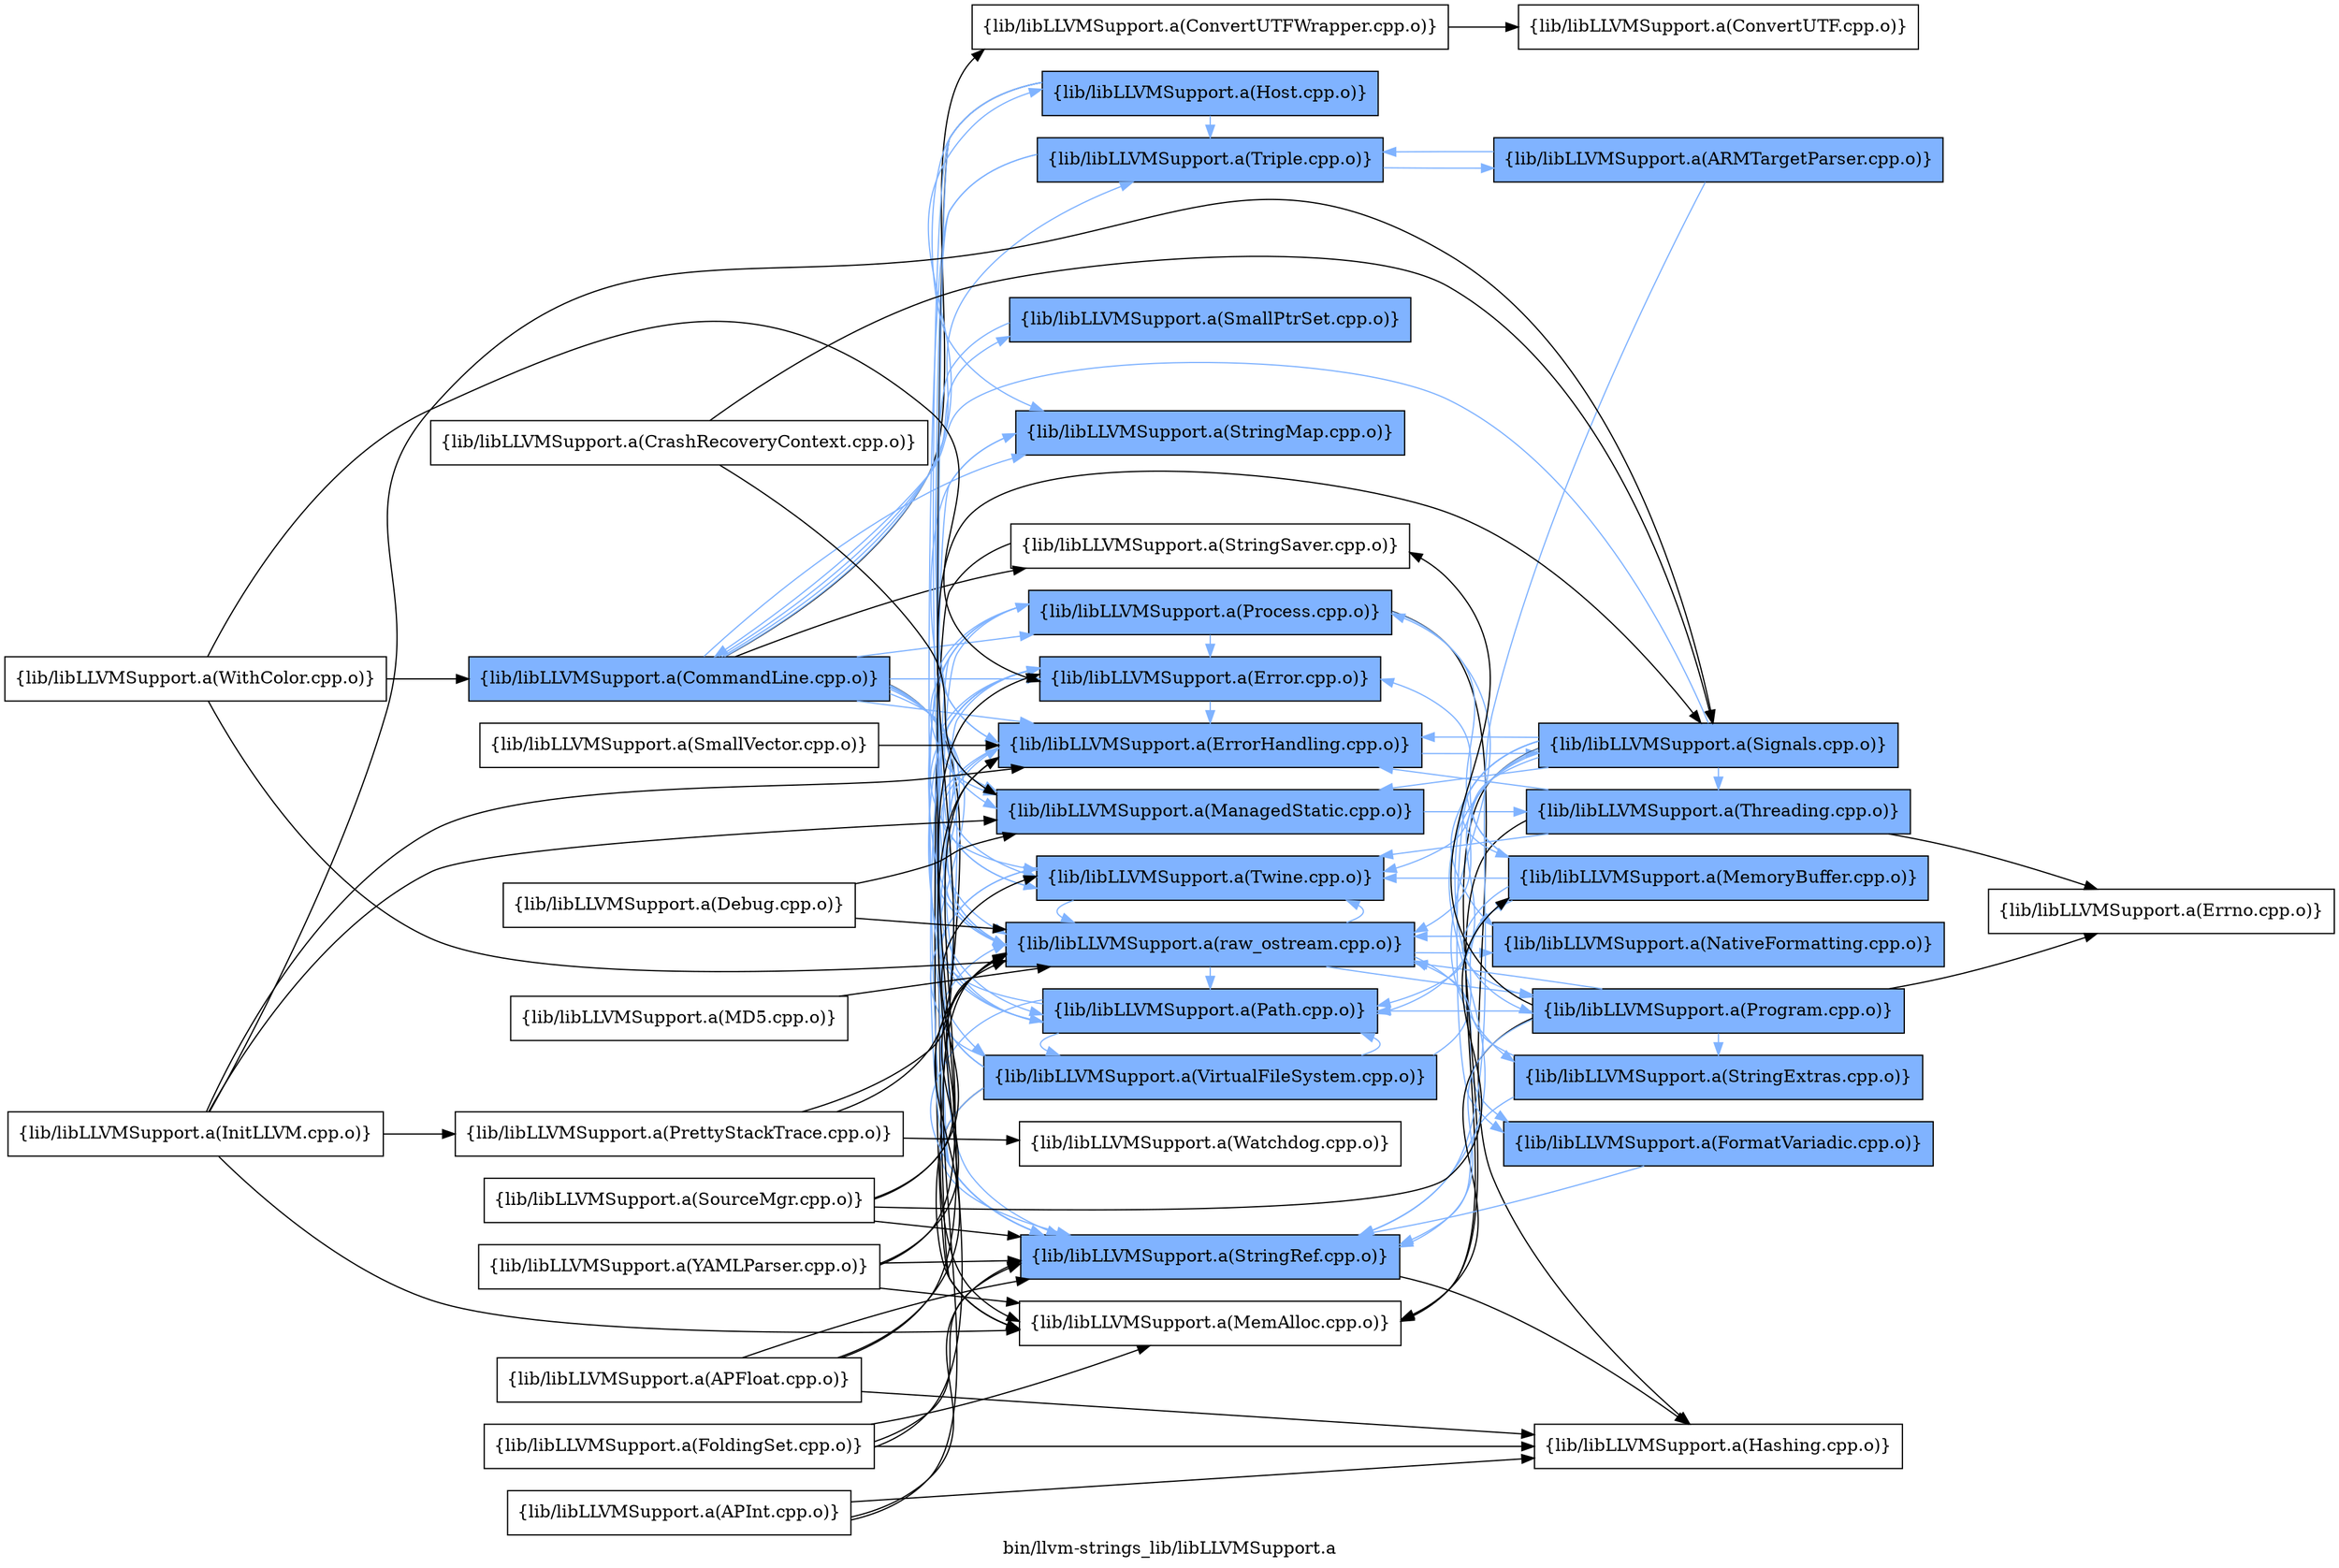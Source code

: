 digraph "bin/llvm-strings_lib/libLLVMSupport.a" {
	label="bin/llvm-strings_lib/libLLVMSupport.a";
	rankdir=LR;
	{ rank=same; Node0x56175b4d5e28;  }
	{ rank=same; Node0x56175b4d5158; Node0x56175b4d7598; Node0x56175b4d6418; Node0x56175b4d51a8; Node0x56175b4d6dc8; Node0x56175b4d5978; Node0x56175b4d74f8; Node0x56175b4d6d28; Node0x56175b4d6288; Node0x56175b4d67d8; Node0x56175b4d6148; Node0x56175b4d5568; Node0x56175b4d73b8; Node0x56175b4d66e8; Node0x56175b4d6e18; Node0x56175b4d5428;  }
	{ rank=same; Node0x56175b4d6d78; Node0x56175b4d6378; Node0x56175b4d60a8; Node0x56175b4d7458; Node0x56175b4d6468; Node0x56175b4d6828; Node0x56175b4d6c38; Node0x56175b4d6508; Node0x56175b4d5478; Node0x56175b4d6738;  }
	{ rank=same; Node0x56175b4d5e28;  }
	{ rank=same; Node0x56175b4d5158; Node0x56175b4d7598; Node0x56175b4d6418; Node0x56175b4d51a8; Node0x56175b4d6dc8; Node0x56175b4d5978; Node0x56175b4d74f8; Node0x56175b4d6d28; Node0x56175b4d6288; Node0x56175b4d67d8; Node0x56175b4d6148; Node0x56175b4d5568; Node0x56175b4d73b8; Node0x56175b4d66e8; Node0x56175b4d6e18; Node0x56175b4d5428;  }
	{ rank=same; Node0x56175b4d6d78; Node0x56175b4d6378; Node0x56175b4d60a8; Node0x56175b4d7458; Node0x56175b4d6468; Node0x56175b4d6828; Node0x56175b4d6c38; Node0x56175b4d6508; Node0x56175b4d5478; Node0x56175b4d6738;  }

	Node0x56175b4d5e28 [shape=record,shape=box,group=1,style=filled,fillcolor="0.600000 0.5 1",label="{lib/libLLVMSupport.a(CommandLine.cpp.o)}"];
	Node0x56175b4d5e28 -> Node0x56175b4d5158;
	Node0x56175b4d5e28 -> Node0x56175b4d7598[color="0.600000 0.5 1"];
	Node0x56175b4d5e28 -> Node0x56175b4d6418[color="0.600000 0.5 1"];
	Node0x56175b4d5e28 -> Node0x56175b4d51a8[color="0.600000 0.5 1"];
	Node0x56175b4d5e28 -> Node0x56175b4d6dc8;
	Node0x56175b4d5e28 -> Node0x56175b4d5978[color="0.600000 0.5 1"];
	Node0x56175b4d5e28 -> Node0x56175b4d74f8[color="0.600000 0.5 1"];
	Node0x56175b4d5e28 -> Node0x56175b4d6d28;
	Node0x56175b4d5e28 -> Node0x56175b4d6288[color="0.600000 0.5 1"];
	Node0x56175b4d5e28 -> Node0x56175b4d67d8[color="0.600000 0.5 1"];
	Node0x56175b4d5e28 -> Node0x56175b4d6148[color="0.600000 0.5 1"];
	Node0x56175b4d5e28 -> Node0x56175b4d5568[color="0.600000 0.5 1"];
	Node0x56175b4d5e28 -> Node0x56175b4d73b8[color="0.600000 0.5 1"];
	Node0x56175b4d5e28 -> Node0x56175b4d66e8[color="0.600000 0.5 1"];
	Node0x56175b4d5e28 -> Node0x56175b4d6e18[color="0.600000 0.5 1"];
	Node0x56175b4d5e28 -> Node0x56175b4d5428[color="0.600000 0.5 1"];
	Node0x56175b4d53d8 [shape=record,shape=box,group=0,label="{lib/libLLVMSupport.a(InitLLVM.cpp.o)}"];
	Node0x56175b4d53d8 -> Node0x56175b4d6418;
	Node0x56175b4d53d8 -> Node0x56175b4d51a8;
	Node0x56175b4d53d8 -> Node0x56175b4d6dc8;
	Node0x56175b4d53d8 -> Node0x56175b4d65f8;
	Node0x56175b4d53d8 -> Node0x56175b4d6378;
	Node0x56175b4d6828 [shape=record,shape=box,group=1,style=filled,fillcolor="0.600000 0.5 1",label="{lib/libLLVMSupport.a(MemoryBuffer.cpp.o)}"];
	Node0x56175b4d6828 -> Node0x56175b4d7598[color="0.600000 0.5 1"];
	Node0x56175b4d6828 -> Node0x56175b4d6148[color="0.600000 0.5 1"];
	Node0x56175b4d6828 -> Node0x56175b4d6e18[color="0.600000 0.5 1"];
	Node0x56175b4d6828 -> Node0x56175b4d5428[color="0.600000 0.5 1"];
	Node0x56175b4d6828 -> Node0x56175b4d5478[color="0.600000 0.5 1"];
	Node0x56175b4d5978 [shape=record,shape=box,group=1,style=filled,fillcolor="0.600000 0.5 1",label="{lib/libLLVMSupport.a(SmallPtrSet.cpp.o)}"];
	Node0x56175b4d5978 -> Node0x56175b4d6418[color="0.600000 0.5 1"];
	Node0x56175b4d73b8 [shape=record,shape=box,group=1,style=filled,fillcolor="0.600000 0.5 1",label="{lib/libLLVMSupport.a(raw_ostream.cpp.o)}"];
	Node0x56175b4d73b8 -> Node0x56175b4d7598[color="0.600000 0.5 1"];
	Node0x56175b4d73b8 -> Node0x56175b4d6418[color="0.600000 0.5 1"];
	Node0x56175b4d73b8 -> Node0x56175b4d6148[color="0.600000 0.5 1"];
	Node0x56175b4d73b8 -> Node0x56175b4d6c38[color="0.600000 0.5 1"];
	Node0x56175b4d73b8 -> Node0x56175b4d6508[color="0.600000 0.5 1"];
	Node0x56175b4d73b8 -> Node0x56175b4d6e18[color="0.600000 0.5 1"];
	Node0x56175b4d73b8 -> Node0x56175b4d5428[color="0.600000 0.5 1"];
	Node0x56175b4d73b8 -> Node0x56175b4d5478[color="0.600000 0.5 1"];
	Node0x56175b4d5158 [shape=record,shape=box,group=0,label="{lib/libLLVMSupport.a(ConvertUTFWrapper.cpp.o)}"];
	Node0x56175b4d5158 -> Node0x56175b4d6d78;
	Node0x56175b4d7598 [shape=record,shape=box,group=1,style=filled,fillcolor="0.600000 0.5 1",label="{lib/libLLVMSupport.a(Error.cpp.o)}"];
	Node0x56175b4d7598 -> Node0x56175b4d6418[color="0.600000 0.5 1"];
	Node0x56175b4d7598 -> Node0x56175b4d51a8[color="0.600000 0.5 1"];
	Node0x56175b4d7598 -> Node0x56175b4d6148[color="0.600000 0.5 1"];
	Node0x56175b4d7598 -> Node0x56175b4d73b8[color="0.600000 0.5 1"];
	Node0x56175b4d6418 [shape=record,shape=box,group=1,style=filled,fillcolor="0.600000 0.5 1",label="{lib/libLLVMSupport.a(ErrorHandling.cpp.o)}"];
	Node0x56175b4d6418 -> Node0x56175b4d6148[color="0.600000 0.5 1"];
	Node0x56175b4d6418 -> Node0x56175b4d73b8[color="0.600000 0.5 1"];
	Node0x56175b4d6418 -> Node0x56175b4d6378[color="0.600000 0.5 1"];
	Node0x56175b4d51a8 [shape=record,shape=box,group=1,style=filled,fillcolor="0.600000 0.5 1",label="{lib/libLLVMSupport.a(ManagedStatic.cpp.o)}"];
	Node0x56175b4d51a8 -> Node0x56175b4d60a8[color="0.600000 0.5 1"];
	Node0x56175b4d6dc8 [shape=record,shape=box,group=0,label="{lib/libLLVMSupport.a(MemAlloc.cpp.o)}"];
	Node0x56175b4d74f8 [shape=record,shape=box,group=1,style=filled,fillcolor="0.600000 0.5 1",label="{lib/libLLVMSupport.a(StringMap.cpp.o)}"];
	Node0x56175b4d74f8 -> Node0x56175b4d6418[color="0.600000 0.5 1"];
	Node0x56175b4d6d28 [shape=record,shape=box,group=0,label="{lib/libLLVMSupport.a(StringSaver.cpp.o)}"];
	Node0x56175b4d6d28 -> Node0x56175b4d6dc8;
	Node0x56175b4d6288 [shape=record,shape=box,group=1,style=filled,fillcolor="0.600000 0.5 1",label="{lib/libLLVMSupport.a(StringRef.cpp.o)}"];
	Node0x56175b4d6288 -> Node0x56175b4d7598[color="0.600000 0.5 1"];
	Node0x56175b4d6288 -> Node0x56175b4d7458;
	Node0x56175b4d67d8 [shape=record,shape=box,group=1,style=filled,fillcolor="0.600000 0.5 1",label="{lib/libLLVMSupport.a(Triple.cpp.o)}"];
	Node0x56175b4d67d8 -> Node0x56175b4d6288[color="0.600000 0.5 1"];
	Node0x56175b4d67d8 -> Node0x56175b4d6468[color="0.600000 0.5 1"];
	Node0x56175b4d67d8 -> Node0x56175b4d6148[color="0.600000 0.5 1"];
	Node0x56175b4d6148 [shape=record,shape=box,group=1,style=filled,fillcolor="0.600000 0.5 1",label="{lib/libLLVMSupport.a(Twine.cpp.o)}"];
	Node0x56175b4d6148 -> Node0x56175b4d73b8[color="0.600000 0.5 1"];
	Node0x56175b4d5568 [shape=record,shape=box,group=1,style=filled,fillcolor="0.600000 0.5 1",label="{lib/libLLVMSupport.a(VirtualFileSystem.cpp.o)}"];
	Node0x56175b4d5568 -> Node0x56175b4d7598[color="0.600000 0.5 1"];
	Node0x56175b4d5568 -> Node0x56175b4d6dc8;
	Node0x56175b4d5568 -> Node0x56175b4d6828[color="0.600000 0.5 1"];
	Node0x56175b4d5568 -> Node0x56175b4d74f8[color="0.600000 0.5 1"];
	Node0x56175b4d5568 -> Node0x56175b4d6288[color="0.600000 0.5 1"];
	Node0x56175b4d5568 -> Node0x56175b4d6148[color="0.600000 0.5 1"];
	Node0x56175b4d5568 -> Node0x56175b4d73b8[color="0.600000 0.5 1"];
	Node0x56175b4d5568 -> Node0x56175b4d6e18[color="0.600000 0.5 1"];
	Node0x56175b4d66e8 [shape=record,shape=box,group=1,style=filled,fillcolor="0.600000 0.5 1",label="{lib/libLLVMSupport.a(Host.cpp.o)}"];
	Node0x56175b4d66e8 -> Node0x56175b4d6dc8;
	Node0x56175b4d66e8 -> Node0x56175b4d74f8[color="0.600000 0.5 1"];
	Node0x56175b4d66e8 -> Node0x56175b4d6288[color="0.600000 0.5 1"];
	Node0x56175b4d66e8 -> Node0x56175b4d67d8[color="0.600000 0.5 1"];
	Node0x56175b4d66e8 -> Node0x56175b4d73b8[color="0.600000 0.5 1"];
	Node0x56175b4d6e18 [shape=record,shape=box,group=1,style=filled,fillcolor="0.600000 0.5 1",label="{lib/libLLVMSupport.a(Path.cpp.o)}"];
	Node0x56175b4d6e18 -> Node0x56175b4d7598[color="0.600000 0.5 1"];
	Node0x56175b4d6e18 -> Node0x56175b4d6288[color="0.600000 0.5 1"];
	Node0x56175b4d6e18 -> Node0x56175b4d6148[color="0.600000 0.5 1"];
	Node0x56175b4d6e18 -> Node0x56175b4d5568[color="0.600000 0.5 1"];
	Node0x56175b4d6e18 -> Node0x56175b4d5428[color="0.600000 0.5 1"];
	Node0x56175b4d5428 [shape=record,shape=box,group=1,style=filled,fillcolor="0.600000 0.5 1",label="{lib/libLLVMSupport.a(Process.cpp.o)}"];
	Node0x56175b4d5428 -> Node0x56175b4d7598[color="0.600000 0.5 1"];
	Node0x56175b4d5428 -> Node0x56175b4d51a8[color="0.600000 0.5 1"];
	Node0x56175b4d5428 -> Node0x56175b4d6288[color="0.600000 0.5 1"];
	Node0x56175b4d5428 -> Node0x56175b4d7458;
	Node0x56175b4d5428 -> Node0x56175b4d6e18[color="0.600000 0.5 1"];
	Node0x56175b4d5428 -> Node0x56175b4d6738[color="0.600000 0.5 1"];
	Node0x56175b4d6d78 [shape=record,shape=box,group=0,label="{lib/libLLVMSupport.a(ConvertUTF.cpp.o)}"];
	Node0x56175b4d6378 [shape=record,shape=box,group=1,style=filled,fillcolor="0.600000 0.5 1",label="{lib/libLLVMSupport.a(Signals.cpp.o)}"];
	Node0x56175b4d6378 -> Node0x56175b4d5e28[color="0.600000 0.5 1"];
	Node0x56175b4d6378 -> Node0x56175b4d6418[color="0.600000 0.5 1"];
	Node0x56175b4d6378 -> Node0x56175b4d51a8[color="0.600000 0.5 1"];
	Node0x56175b4d6378 -> Node0x56175b4d6dc8;
	Node0x56175b4d6378 -> Node0x56175b4d6828[color="0.600000 0.5 1"];
	Node0x56175b4d6378 -> Node0x56175b4d6288[color="0.600000 0.5 1"];
	Node0x56175b4d6378 -> Node0x56175b4d6148[color="0.600000 0.5 1"];
	Node0x56175b4d6378 -> Node0x56175b4d73b8[color="0.600000 0.5 1"];
	Node0x56175b4d6378 -> Node0x56175b4d6c38[color="0.600000 0.5 1"];
	Node0x56175b4d6378 -> Node0x56175b4d6508[color="0.600000 0.5 1"];
	Node0x56175b4d6378 -> Node0x56175b4d6e18[color="0.600000 0.5 1"];
	Node0x56175b4d6378 -> Node0x56175b4d5478[color="0.600000 0.5 1"];
	Node0x56175b4d6378 -> Node0x56175b4d60a8[color="0.600000 0.5 1"];
	Node0x56175b4d6058 [shape=record,shape=box,group=0,label="{lib/libLLVMSupport.a(Debug.cpp.o)}"];
	Node0x56175b4d6058 -> Node0x56175b4d51a8;
	Node0x56175b4d6058 -> Node0x56175b4d73b8;
	Node0x56175b4d65f8 [shape=record,shape=box,group=0,label="{lib/libLLVMSupport.a(PrettyStackTrace.cpp.o)}"];
	Node0x56175b4d65f8 -> Node0x56175b4d73b8;
	Node0x56175b4d65f8 -> Node0x56175b4d6378;
	Node0x56175b4d65f8 -> Node0x56175b4d4e88;
	Node0x56175b4d60a8 [shape=record,shape=box,group=1,style=filled,fillcolor="0.600000 0.5 1",label="{lib/libLLVMSupport.a(Threading.cpp.o)}"];
	Node0x56175b4d60a8 -> Node0x56175b4d6418[color="0.600000 0.5 1"];
	Node0x56175b4d60a8 -> Node0x56175b4d6dc8;
	Node0x56175b4d60a8 -> Node0x56175b4d6148[color="0.600000 0.5 1"];
	Node0x56175b4d60a8 -> Node0x56175b4d6ff8;
	Node0x56175b4d5478 [shape=record,shape=box,group=1,style=filled,fillcolor="0.600000 0.5 1",label="{lib/libLLVMSupport.a(Program.cpp.o)}"];
	Node0x56175b4d5478 -> Node0x56175b4d6dc8;
	Node0x56175b4d5478 -> Node0x56175b4d6d28;
	Node0x56175b4d5478 -> Node0x56175b4d6288[color="0.600000 0.5 1"];
	Node0x56175b4d5478 -> Node0x56175b4d73b8[color="0.600000 0.5 1"];
	Node0x56175b4d5478 -> Node0x56175b4d6e18[color="0.600000 0.5 1"];
	Node0x56175b4d5478 -> Node0x56175b4d6738[color="0.600000 0.5 1"];
	Node0x56175b4d5478 -> Node0x56175b4d6ff8;
	Node0x56175b4d4e88 [shape=record,shape=box,group=0,label="{lib/libLLVMSupport.a(Watchdog.cpp.o)}"];
	Node0x56175b4d5748 [shape=record,shape=box,group=0,label="{lib/libLLVMSupport.a(SmallVector.cpp.o)}"];
	Node0x56175b4d5748 -> Node0x56175b4d6418;
	Node0x56175b4d7458 [shape=record,shape=box,group=0,label="{lib/libLLVMSupport.a(Hashing.cpp.o)}"];
	Node0x56175b4d5ba8 [shape=record,shape=box,group=0,label="{lib/libLLVMSupport.a(APFloat.cpp.o)}"];
	Node0x56175b4d5ba8 -> Node0x56175b4d7598;
	Node0x56175b4d5ba8 -> Node0x56175b4d6288;
	Node0x56175b4d5ba8 -> Node0x56175b4d7458;
	Node0x56175b4d5ba8 -> Node0x56175b4d73b8;
	Node0x56175b4d5f18 [shape=record,shape=box,group=0,label="{lib/libLLVMSupport.a(APInt.cpp.o)}"];
	Node0x56175b4d5f18 -> Node0x56175b4d6288;
	Node0x56175b4d5f18 -> Node0x56175b4d7458;
	Node0x56175b4d5f18 -> Node0x56175b4d73b8;
	Node0x56175b4d5798 [shape=record,shape=box,group=0,label="{lib/libLLVMSupport.a(FoldingSet.cpp.o)}"];
	Node0x56175b4d5798 -> Node0x56175b4d6418;
	Node0x56175b4d5798 -> Node0x56175b4d6dc8;
	Node0x56175b4d5798 -> Node0x56175b4d6288;
	Node0x56175b4d5798 -> Node0x56175b4d7458;
	Node0x56175b4d6468 [shape=record,shape=box,group=1,style=filled,fillcolor="0.600000 0.5 1",label="{lib/libLLVMSupport.a(ARMTargetParser.cpp.o)}"];
	Node0x56175b4d6468 -> Node0x56175b4d6288[color="0.600000 0.5 1"];
	Node0x56175b4d6468 -> Node0x56175b4d67d8[color="0.600000 0.5 1"];
	Node0x56175b4d5338 [shape=record,shape=box,group=0,label="{lib/libLLVMSupport.a(SourceMgr.cpp.o)}"];
	Node0x56175b4d5338 -> Node0x56175b4d6828;
	Node0x56175b4d5338 -> Node0x56175b4d6288;
	Node0x56175b4d5338 -> Node0x56175b4d6148;
	Node0x56175b4d5338 -> Node0x56175b4d73b8;
	Node0x56175b4d6eb8 [shape=record,shape=box,group=0,label="{lib/libLLVMSupport.a(WithColor.cpp.o)}"];
	Node0x56175b4d6eb8 -> Node0x56175b4d5e28;
	Node0x56175b4d6eb8 -> Node0x56175b4d7598;
	Node0x56175b4d6eb8 -> Node0x56175b4d73b8;
	Node0x56175b4d5ab8 [shape=record,shape=box,group=0,label="{lib/libLLVMSupport.a(YAMLParser.cpp.o)}"];
	Node0x56175b4d5ab8 -> Node0x56175b4d6418;
	Node0x56175b4d5ab8 -> Node0x56175b4d6dc8;
	Node0x56175b4d5ab8 -> Node0x56175b4d6288;
	Node0x56175b4d5ab8 -> Node0x56175b4d73b8;
	Node0x56175b4d6c38 [shape=record,shape=box,group=1,style=filled,fillcolor="0.600000 0.5 1",label="{lib/libLLVMSupport.a(NativeFormatting.cpp.o)}"];
	Node0x56175b4d6c38 -> Node0x56175b4d73b8[color="0.600000 0.5 1"];
	Node0x56175b4d6508 [shape=record,shape=box,group=1,style=filled,fillcolor="0.600000 0.5 1",label="{lib/libLLVMSupport.a(FormatVariadic.cpp.o)}"];
	Node0x56175b4d6508 -> Node0x56175b4d6288[color="0.600000 0.5 1"];
	Node0x56175b4d75e8 [shape=record,shape=box,group=0,label="{lib/libLLVMSupport.a(MD5.cpp.o)}"];
	Node0x56175b4d75e8 -> Node0x56175b4d73b8;
	Node0x56175b4d6738 [shape=record,shape=box,group=1,style=filled,fillcolor="0.600000 0.5 1",label="{lib/libLLVMSupport.a(StringExtras.cpp.o)}"];
	Node0x56175b4d6738 -> Node0x56175b4d6288[color="0.600000 0.5 1"];
	Node0x56175b4d6738 -> Node0x56175b4d73b8[color="0.600000 0.5 1"];
	Node0x56175b4d5b58 [shape=record,shape=box,group=0,label="{lib/libLLVMSupport.a(CrashRecoveryContext.cpp.o)}"];
	Node0x56175b4d5b58 -> Node0x56175b4d51a8;
	Node0x56175b4d5b58 -> Node0x56175b4d6378;
	Node0x56175b4d6ff8 [shape=record,shape=box,group=0,label="{lib/libLLVMSupport.a(Errno.cpp.o)}"];
}
